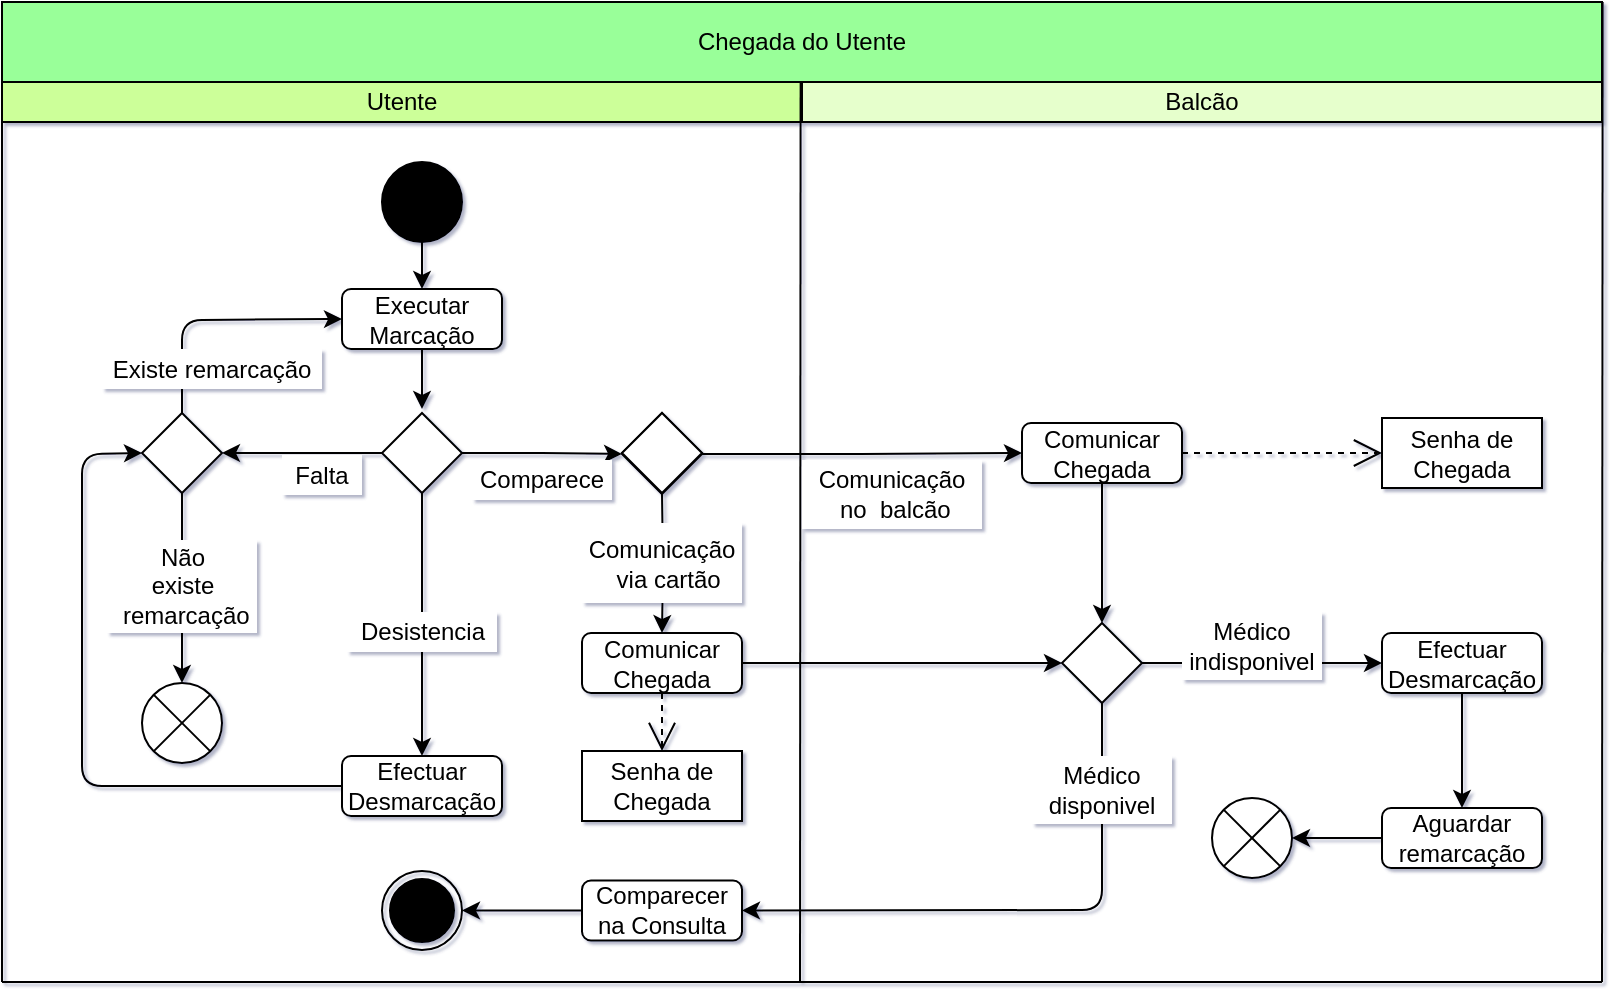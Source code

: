 <mxfile version="14.2.6" type="device"><diagram id="YFGlAYK9PAXo96AUDGe2" name="Page-1"><mxGraphModel dx="868" dy="482" grid="1" gridSize="10" guides="1" tooltips="1" connect="1" arrows="1" fold="1" page="1" pageScale="1" pageWidth="850" pageHeight="1100" background="none" math="0" shadow="1"><root><mxCell id="0"/><mxCell id="1" parent="0"/><mxCell id="7psXk7r1a1WP9reYpq1i-3" value="Utente" style="rounded=0;whiteSpace=wrap;html=1;fillColor=#CCFF99;" parent="1" vertex="1"><mxGeometry y="40" width="400" height="20" as="geometry"/></mxCell><mxCell id="7psXk7r1a1WP9reYpq1i-4" value="Balcão" style="rounded=0;whiteSpace=wrap;html=1;fillColor=#E6FFCC;" parent="1" vertex="1"><mxGeometry x="400" y="40" width="400" height="20" as="geometry"/></mxCell><mxCell id="7psXk7r1a1WP9reYpq1i-8" value="" style="endArrow=none;html=1;entryX=0;entryY=1;entryDx=0;entryDy=0;" parent="1" edge="1"><mxGeometry width="50" height="50" relative="1" as="geometry"><mxPoint x="800" y="490" as="sourcePoint"/><mxPoint x="800.33" as="targetPoint"/></mxGeometry></mxCell><mxCell id="7psXk7r1a1WP9reYpq1i-10" value="" style="endArrow=none;html=1;entryX=0;entryY=1;entryDx=0;entryDy=0;" parent="1" edge="1"><mxGeometry width="50" height="50" relative="1" as="geometry"><mxPoint x="399" y="490" as="sourcePoint"/><mxPoint x="399.33" as="targetPoint"/></mxGeometry></mxCell><mxCell id="7psXk7r1a1WP9reYpq1i-14" value="" style="edgeStyle=orthogonalEdgeStyle;rounded=0;orthogonalLoop=1;jettySize=auto;html=1;" parent="1" source="7psXk7r1a1WP9reYpq1i-11" target="7psXk7r1a1WP9reYpq1i-13" edge="1"><mxGeometry relative="1" as="geometry"/></mxCell><mxCell id="7psXk7r1a1WP9reYpq1i-11" value="" style="ellipse;whiteSpace=wrap;html=1;aspect=fixed;fillColor=#000000;" parent="1" vertex="1"><mxGeometry x="190" y="80" width="40" height="40" as="geometry"/></mxCell><mxCell id="7psXk7r1a1WP9reYpq1i-12" value="Chegada do Utente" style="rounded=0;whiteSpace=wrap;html=1;fillColor=#99FF99;" parent="1" vertex="1"><mxGeometry width="800" height="40" as="geometry"/></mxCell><mxCell id="7psXk7r1a1WP9reYpq1i-17" value="" style="edgeStyle=orthogonalEdgeStyle;rounded=0;orthogonalLoop=1;jettySize=auto;html=1;" parent="1" source="7psXk7r1a1WP9reYpq1i-13" edge="1"><mxGeometry relative="1" as="geometry"><mxPoint x="210" y="203.5" as="targetPoint"/></mxGeometry></mxCell><mxCell id="7psXk7r1a1WP9reYpq1i-13" value="Executar&lt;br&gt;Marcação" style="rounded=1;whiteSpace=wrap;html=1;fillColor=#FFFFFF;" parent="1" vertex="1"><mxGeometry x="170" y="143.5" width="80" height="30" as="geometry"/></mxCell><mxCell id="7psXk7r1a1WP9reYpq1i-23" value="Falta" style="text;html=1;strokeColor=none;align=center;verticalAlign=middle;whiteSpace=wrap;rounded=0;fillColor=#ffffff;" parent="1" vertex="1"><mxGeometry x="140" y="226.5" width="40" height="20" as="geometry"/></mxCell><mxCell id="bw2T76rMl5xnwU-B3HPx-11" style="edgeStyle=orthogonalEdgeStyle;rounded=0;orthogonalLoop=1;jettySize=auto;html=1;" parent="1" target="bw2T76rMl5xnwU-B3HPx-8" edge="1"><mxGeometry relative="1" as="geometry"><mxPoint x="330" y="246" as="sourcePoint"/></mxGeometry></mxCell><mxCell id="i6Hd0tmlhIieTVs5hyZg-39" style="edgeStyle=orthogonalEdgeStyle;rounded=0;orthogonalLoop=1;jettySize=auto;html=1;entryX=0;entryY=0.5;entryDx=0;entryDy=0;" parent="1" source="QU0b9puTm_9dcZXzaJtI-25" target="bw2T76rMl5xnwU-B3HPx-7" edge="1"><mxGeometry relative="1" as="geometry"/></mxCell><mxCell id="QU0b9puTm_9dcZXzaJtI-35" style="edgeStyle=orthogonalEdgeStyle;rounded=0;orthogonalLoop=1;jettySize=auto;html=1;entryX=0.5;entryY=0;entryDx=0;entryDy=0;" parent="1" source="bw2T76rMl5xnwU-B3HPx-1" target="QU0b9puTm_9dcZXzaJtI-34" edge="1"><mxGeometry relative="1" as="geometry"/></mxCell><mxCell id="WntsYGZFU1OqalbPke3Q-11" style="edgeStyle=orthogonalEdgeStyle;rounded=0;orthogonalLoop=1;jettySize=auto;html=1;entryX=1;entryY=0.5;entryDx=0;entryDy=0;" parent="1" source="bw2T76rMl5xnwU-B3HPx-1" target="7psXk7r1a1WP9reYpq1i-18" edge="1"><mxGeometry relative="1" as="geometry"/></mxCell><mxCell id="bw2T76rMl5xnwU-B3HPx-1" value="" style="rhombus;whiteSpace=wrap;html=1;fillColor=#FFFFFF;" parent="1" vertex="1"><mxGeometry x="190" y="205.5" width="40" height="40" as="geometry"/></mxCell><mxCell id="i6Hd0tmlhIieTVs5hyZg-34" style="edgeStyle=orthogonalEdgeStyle;rounded=0;orthogonalLoop=1;jettySize=auto;html=1;entryX=0.5;entryY=0;entryDx=0;entryDy=0;" parent="1" source="bw2T76rMl5xnwU-B3HPx-7" target="bw2T76rMl5xnwU-B3HPx-24" edge="1"><mxGeometry relative="1" as="geometry"/></mxCell><mxCell id="bw2T76rMl5xnwU-B3HPx-7" value="Comunicar&lt;br&gt;Chegada" style="rounded=1;whiteSpace=wrap;html=1;fillColor=#FFFFFF;" parent="1" vertex="1"><mxGeometry x="510" y="210.5" width="80" height="30" as="geometry"/></mxCell><mxCell id="i6Hd0tmlhIieTVs5hyZg-33" style="edgeStyle=orthogonalEdgeStyle;rounded=0;orthogonalLoop=1;jettySize=auto;html=1;entryX=0;entryY=0.5;entryDx=0;entryDy=0;" parent="1" source="bw2T76rMl5xnwU-B3HPx-8" target="bw2T76rMl5xnwU-B3HPx-24" edge="1"><mxGeometry relative="1" as="geometry"/></mxCell><mxCell id="bw2T76rMl5xnwU-B3HPx-8" value="Comunicar&lt;br&gt;Chegada" style="rounded=1;whiteSpace=wrap;html=1;fillColor=#FFFFFF;" parent="1" vertex="1"><mxGeometry x="290" y="315.5" width="80" height="30" as="geometry"/></mxCell><mxCell id="bw2T76rMl5xnwU-B3HPx-18" value="Senha de&lt;br&gt;Chegada" style="rounded=0;whiteSpace=wrap;html=1;fillColor=#ffffff;" parent="1" vertex="1"><mxGeometry x="690" y="208" width="80" height="35" as="geometry"/></mxCell><mxCell id="bw2T76rMl5xnwU-B3HPx-19" value="Senha de&lt;br&gt;Chegada" style="rounded=0;whiteSpace=wrap;html=1;fillColor=#ffffff;" parent="1" vertex="1"><mxGeometry x="290" y="374.5" width="80" height="35" as="geometry"/></mxCell><mxCell id="bw2T76rMl5xnwU-B3HPx-22" value="" style="endArrow=open;dashed=1;endFill=0;endSize=12;html=1;exitX=1;exitY=0.5;exitDx=0;exitDy=0;entryX=0;entryY=0.5;entryDx=0;entryDy=0;" parent="1" source="bw2T76rMl5xnwU-B3HPx-7" target="bw2T76rMl5xnwU-B3HPx-18" edge="1"><mxGeometry width="160" relative="1" as="geometry"><mxPoint x="760" y="218" as="sourcePoint"/><mxPoint x="820" y="218" as="targetPoint"/></mxGeometry></mxCell><mxCell id="bw2T76rMl5xnwU-B3HPx-23" value="" style="endArrow=open;dashed=1;endFill=0;endSize=12;html=1;entryX=0.5;entryY=0;entryDx=0;entryDy=0;exitX=0.5;exitY=1;exitDx=0;exitDy=0;" parent="1" source="bw2T76rMl5xnwU-B3HPx-8" target="bw2T76rMl5xnwU-B3HPx-19" edge="1"><mxGeometry width="160" relative="1" as="geometry"><mxPoint x="329.33" y="366" as="sourcePoint"/><mxPoint x="330" y="426" as="targetPoint"/></mxGeometry></mxCell><mxCell id="d3SgW6l4OqS72kxUqJRp-2" style="edgeStyle=orthogonalEdgeStyle;rounded=0;orthogonalLoop=1;jettySize=auto;html=1;entryX=0.5;entryY=0;entryDx=0;entryDy=0;endArrow=none;endFill=0;" edge="1" parent="1" source="bw2T76rMl5xnwU-B3HPx-24" target="Lz3ovv9bOEIOUKitzomn-3"><mxGeometry relative="1" as="geometry"/></mxCell><mxCell id="d3SgW6l4OqS72kxUqJRp-4" style="edgeStyle=orthogonalEdgeStyle;rounded=0;orthogonalLoop=1;jettySize=auto;html=1;entryX=0;entryY=0.5;entryDx=0;entryDy=0;endArrow=classic;endFill=1;" edge="1" parent="1" source="bw2T76rMl5xnwU-B3HPx-24" target="QU0b9puTm_9dcZXzaJtI-44"><mxGeometry relative="1" as="geometry"/></mxCell><mxCell id="bw2T76rMl5xnwU-B3HPx-24" value="" style="rhombus;whiteSpace=wrap;html=1;fillColor=#FFFFFF;" parent="1" vertex="1"><mxGeometry x="530" y="310.5" width="40" height="40" as="geometry"/></mxCell><mxCell id="bw2T76rMl5xnwU-B3HPx-12" value="Comunicação&lt;br&gt;&amp;nbsp;no&amp;nbsp; balcão" style="text;html=1;strokeColor=none;align=center;verticalAlign=middle;whiteSpace=wrap;rounded=0;fillColor=#ffffff;" parent="1" vertex="1"><mxGeometry x="400" y="229" width="90" height="34.5" as="geometry"/></mxCell><mxCell id="QU0b9puTm_9dcZXzaJtI-25" value="" style="rhombus;whiteSpace=wrap;html=1;fillColor=#FFFFFF;" parent="1" vertex="1"><mxGeometry x="310" y="206" width="40" height="40" as="geometry"/></mxCell><mxCell id="QU0b9puTm_9dcZXzaJtI-26" style="edgeStyle=orthogonalEdgeStyle;rounded=0;orthogonalLoop=1;jettySize=auto;html=1;entryX=0;entryY=0.5;entryDx=0;entryDy=0;" parent="1" source="bw2T76rMl5xnwU-B3HPx-1" target="QU0b9puTm_9dcZXzaJtI-25" edge="1"><mxGeometry relative="1" as="geometry"><mxPoint x="140" y="225.5" as="sourcePoint"/><mxPoint x="620" y="225.5" as="targetPoint"/></mxGeometry></mxCell><mxCell id="QU0b9puTm_9dcZXzaJtI-27" value="" style="rhombus;whiteSpace=wrap;html=1;fillColor=#FFFFFF;" parent="1" vertex="1"><mxGeometry x="310" y="205.5" width="40" height="40" as="geometry"/></mxCell><mxCell id="QU0b9puTm_9dcZXzaJtI-28" value="Comunicação&lt;br&gt;&amp;nbsp; via cartão" style="text;html=1;strokeColor=none;align=center;verticalAlign=middle;whiteSpace=wrap;rounded=0;fillColor=#ffffff;" parent="1" vertex="1"><mxGeometry x="290" y="260.5" width="80" height="40" as="geometry"/></mxCell><mxCell id="QU0b9puTm_9dcZXzaJtI-30" value="" style="rhombus;whiteSpace=wrap;html=1;fillColor=#FFFFFF;" parent="1" vertex="1"><mxGeometry x="310" y="205.5" width="40" height="40" as="geometry"/></mxCell><mxCell id="QU0b9puTm_9dcZXzaJtI-33" value="Comparece" style="text;html=1;strokeColor=none;align=center;verticalAlign=middle;whiteSpace=wrap;rounded=0;fillColor=#ffffff;" parent="1" vertex="1"><mxGeometry x="235" y="229" width="70" height="20" as="geometry"/></mxCell><mxCell id="QU0b9puTm_9dcZXzaJtI-34" value="Efectuar&lt;br&gt;Desmarcação" style="rounded=1;whiteSpace=wrap;html=1;fillColor=#FFFFFF;" parent="1" vertex="1"><mxGeometry x="170" y="377" width="80" height="30" as="geometry"/></mxCell><mxCell id="QU0b9puTm_9dcZXzaJtI-36" value="Desistencia" style="text;html=1;strokeColor=none;align=center;verticalAlign=middle;whiteSpace=wrap;rounded=0;fillColor=#ffffff;" parent="1" vertex="1"><mxGeometry x="172.5" y="305" width="75" height="20" as="geometry"/></mxCell><mxCell id="QU0b9puTm_9dcZXzaJtI-41" value="" style="endArrow=classic;html=1;exitX=0;exitY=0.5;exitDx=0;exitDy=0;entryX=0;entryY=0.5;entryDx=0;entryDy=0;" parent="1" source="QU0b9puTm_9dcZXzaJtI-34" target="7psXk7r1a1WP9reYpq1i-18" edge="1"><mxGeometry width="50" height="50" relative="1" as="geometry"><mxPoint x="200" y="470" as="sourcePoint"/><mxPoint x="-140" y="380" as="targetPoint"/><Array as="points"><mxPoint x="40" y="392"/><mxPoint x="40" y="226"/></Array></mxGeometry></mxCell><mxCell id="d3SgW6l4OqS72kxUqJRp-3" style="edgeStyle=orthogonalEdgeStyle;rounded=0;orthogonalLoop=1;jettySize=auto;html=1;entryX=0.5;entryY=0;entryDx=0;entryDy=0;endArrow=classic;endFill=1;" edge="1" parent="1" source="QU0b9puTm_9dcZXzaJtI-44" target="QU0b9puTm_9dcZXzaJtI-50"><mxGeometry relative="1" as="geometry"/></mxCell><mxCell id="QU0b9puTm_9dcZXzaJtI-44" value="Efectuar&lt;br&gt;Desmarcação" style="rounded=1;whiteSpace=wrap;html=1;fillColor=#FFFFFF;" parent="1" vertex="1"><mxGeometry x="690" y="315.5" width="80" height="30" as="geometry"/></mxCell><mxCell id="WntsYGZFU1OqalbPke3Q-17" style="edgeStyle=orthogonalEdgeStyle;rounded=0;orthogonalLoop=1;jettySize=auto;html=1;" parent="1" source="QU0b9puTm_9dcZXzaJtI-50" target="QU0b9puTm_9dcZXzaJtI-55" edge="1"><mxGeometry relative="1" as="geometry"/></mxCell><mxCell id="QU0b9puTm_9dcZXzaJtI-50" value="Aguardar&lt;br&gt;remarcação" style="rounded=1;whiteSpace=wrap;html=1;fillColor=#FFFFFF;" parent="1" vertex="1"><mxGeometry x="690" y="403" width="80" height="30" as="geometry"/></mxCell><mxCell id="QU0b9puTm_9dcZXzaJtI-55" value="&lt;span style=&quot;color: rgba(0 , 0 , 0 , 0) ; font-family: monospace ; font-size: 0px&quot;&gt;%3CmxGraphModel%3E%3Croot%3E%3CmxCell%20id%3D%220%22%2F%3E%3CmxCell%20id%3D%221%22%20parent%3D%220%22%2F%3E%3CmxCell%20id%3D%222%22%20value%3D%22Efectuar%20consulta%22%20style%3D%22text%3Bhtml%3D1%3BstrokeColor%3Dnone%3Balign%3Dcenter%3BverticalAlign%3Dmiddle%3BwhiteSpace%3Dwrap%3Brounded%3D0%3BfillColor%3D%23ffffff%3B%22%20vertex%3D%221%22%20parent%3D%221%22%3E%3CmxGeometry%20x%3D%221390%22%20y%3D%22560%22%20width%3D%22100%22%20height%3D%2220%22%20as%3D%22geometry%22%2F%3E%3C%2FmxCell%3E%3C%2Froot%3E%3C%2FmxGraphModel%3E&lt;/span&gt;" style="shape=sumEllipse;perimeter=ellipsePerimeter;whiteSpace=wrap;html=1;backgroundOutline=1;fillColor=#FFFFFF;" parent="1" vertex="1"><mxGeometry x="605" y="398" width="40" height="40" as="geometry"/></mxCell><mxCell id="QU0b9puTm_9dcZXzaJtI-57" value="" style="endArrow=none;html=1;" parent="1" edge="1"><mxGeometry width="50" height="50" relative="1" as="geometry"><mxPoint y="490" as="sourcePoint"/><mxPoint x="800" y="490" as="targetPoint"/></mxGeometry></mxCell><mxCell id="QU0b9puTm_9dcZXzaJtI-89" value="" style="endArrow=none;html=1;shadow=0;strokeColor=#000000;entryX=0;entryY=1;entryDx=0;entryDy=0;" parent="1" target="7psXk7r1a1WP9reYpq1i-3" edge="1"><mxGeometry width="50" height="50" relative="1" as="geometry"><mxPoint y="490" as="sourcePoint"/><mxPoint x="80" y="120" as="targetPoint"/><Array as="points"><mxPoint y="300"/></Array></mxGeometry></mxCell><mxCell id="Lz3ovv9bOEIOUKitzomn-3" value="Médico &lt;br&gt;disponivel" style="text;html=1;strokeColor=none;align=center;verticalAlign=middle;whiteSpace=wrap;rounded=0;fillColor=#ffffff;" parent="1" vertex="1"><mxGeometry x="515" y="377" width="70" height="34" as="geometry"/></mxCell><mxCell id="WntsYGZFU1OqalbPke3Q-7" value="" style="endArrow=classic;html=1;entryX=1;entryY=0.5;entryDx=0;entryDy=0;exitX=0.5;exitY=1;exitDx=0;exitDy=0;" parent="1" source="Lz3ovv9bOEIOUKitzomn-3" target="d3SgW6l4OqS72kxUqJRp-1" edge="1"><mxGeometry width="50" height="50" relative="1" as="geometry"><mxPoint x="550" y="440" as="sourcePoint"/><mxPoint x="720" y="290" as="targetPoint"/><Array as="points"><mxPoint x="550" y="454"/></Array></mxGeometry></mxCell><mxCell id="WntsYGZFU1OqalbPke3Q-16" value="" style="endArrow=classic;html=1;exitX=0.5;exitY=0;exitDx=0;exitDy=0;entryX=0;entryY=0.5;entryDx=0;entryDy=0;" parent="1" source="7psXk7r1a1WP9reYpq1i-18" target="7psXk7r1a1WP9reYpq1i-13" edge="1"><mxGeometry width="50" height="50" relative="1" as="geometry"><mxPoint x="40" y="250" as="sourcePoint"/><mxPoint x="90" y="200" as="targetPoint"/><Array as="points"><mxPoint x="90" y="159"/></Array></mxGeometry></mxCell><mxCell id="7psXk7r1a1WP9reYpq1i-30" style="edgeStyle=orthogonalEdgeStyle;rounded=0;orthogonalLoop=1;jettySize=auto;html=1;entryX=0.5;entryY=0;entryDx=0;entryDy=0;" parent="1" source="7psXk7r1a1WP9reYpq1i-18" target="7psXk7r1a1WP9reYpq1i-28" edge="1"><mxGeometry relative="1" as="geometry"/></mxCell><mxCell id="7psXk7r1a1WP9reYpq1i-18" value="" style="rhombus;whiteSpace=wrap;html=1;fillColor=#FFFFFF;" parent="1" vertex="1"><mxGeometry x="70" y="205.5" width="40" height="40" as="geometry"/></mxCell><mxCell id="7psXk7r1a1WP9reYpq1i-27" value="Existe&amp;nbsp;remarcação" style="text;html=1;strokeColor=none;align=center;verticalAlign=middle;whiteSpace=wrap;rounded=0;fillColor=#ffffff;" parent="1" vertex="1"><mxGeometry x="50" y="173.5" width="110" height="20" as="geometry"/></mxCell><mxCell id="7psXk7r1a1WP9reYpq1i-28" value="&lt;span style=&quot;color: rgba(0 , 0 , 0 , 0) ; font-family: monospace ; font-size: 0px&quot;&gt;%3CmxGraphModel%3E%3Croot%3E%3CmxCell%20id%3D%220%22%2F%3E%3CmxCell%20id%3D%221%22%20parent%3D%220%22%2F%3E%3CmxCell%20id%3D%222%22%20value%3D%22Efectuar%20consulta%22%20style%3D%22text%3Bhtml%3D1%3BstrokeColor%3Dnone%3Balign%3Dcenter%3BverticalAlign%3Dmiddle%3BwhiteSpace%3Dwrap%3Brounded%3D0%3BfillColor%3D%23ffffff%3B%22%20vertex%3D%221%22%20parent%3D%221%22%3E%3CmxGeometry%20x%3D%221390%22%20y%3D%22560%22%20width%3D%22100%22%20height%3D%2220%22%20as%3D%22geometry%22%2F%3E%3C%2FmxCell%3E%3C%2Froot%3E%3C%2FmxGraphModel%3E&lt;/span&gt;" style="shape=sumEllipse;perimeter=ellipsePerimeter;whiteSpace=wrap;html=1;backgroundOutline=1;fillColor=#FFFFFF;" parent="1" vertex="1"><mxGeometry x="70" y="340.5" width="40" height="40" as="geometry"/></mxCell><mxCell id="WntsYGZFU1OqalbPke3Q-26" value="Não&lt;br&gt;existe&lt;br&gt;&amp;nbsp;remarcação" style="text;html=1;strokeColor=none;align=center;verticalAlign=middle;whiteSpace=wrap;rounded=0;fillColor=#ffffff;" parent="1" vertex="1"><mxGeometry x="52.5" y="269" width="75" height="46.5" as="geometry"/></mxCell><mxCell id="d3SgW6l4OqS72kxUqJRp-7" style="edgeStyle=orthogonalEdgeStyle;rounded=0;orthogonalLoop=1;jettySize=auto;html=1;entryX=1;entryY=0.5;entryDx=0;entryDy=0;endArrow=classic;endFill=1;" edge="1" parent="1" source="d3SgW6l4OqS72kxUqJRp-1" target="d3SgW6l4OqS72kxUqJRp-6"><mxGeometry relative="1" as="geometry"/></mxCell><mxCell id="d3SgW6l4OqS72kxUqJRp-1" value="Comparecer&lt;br&gt;na Consulta" style="rounded=1;whiteSpace=wrap;html=1;fillColor=#FFFFFF;" vertex="1" parent="1"><mxGeometry x="290" y="439.25" width="80" height="30" as="geometry"/></mxCell><mxCell id="d3SgW6l4OqS72kxUqJRp-5" value="Médico &lt;br&gt;indisponivel" style="text;html=1;strokeColor=none;align=center;verticalAlign=middle;whiteSpace=wrap;rounded=0;fillColor=#ffffff;" vertex="1" parent="1"><mxGeometry x="590" y="305" width="70" height="34" as="geometry"/></mxCell><mxCell id="d3SgW6l4OqS72kxUqJRp-6" value="" style="ellipse;html=1;shape=endState;fillColor=#000000;" vertex="1" parent="1"><mxGeometry x="190" y="434.5" width="40" height="39.5" as="geometry"/></mxCell></root></mxGraphModel></diagram></mxfile>